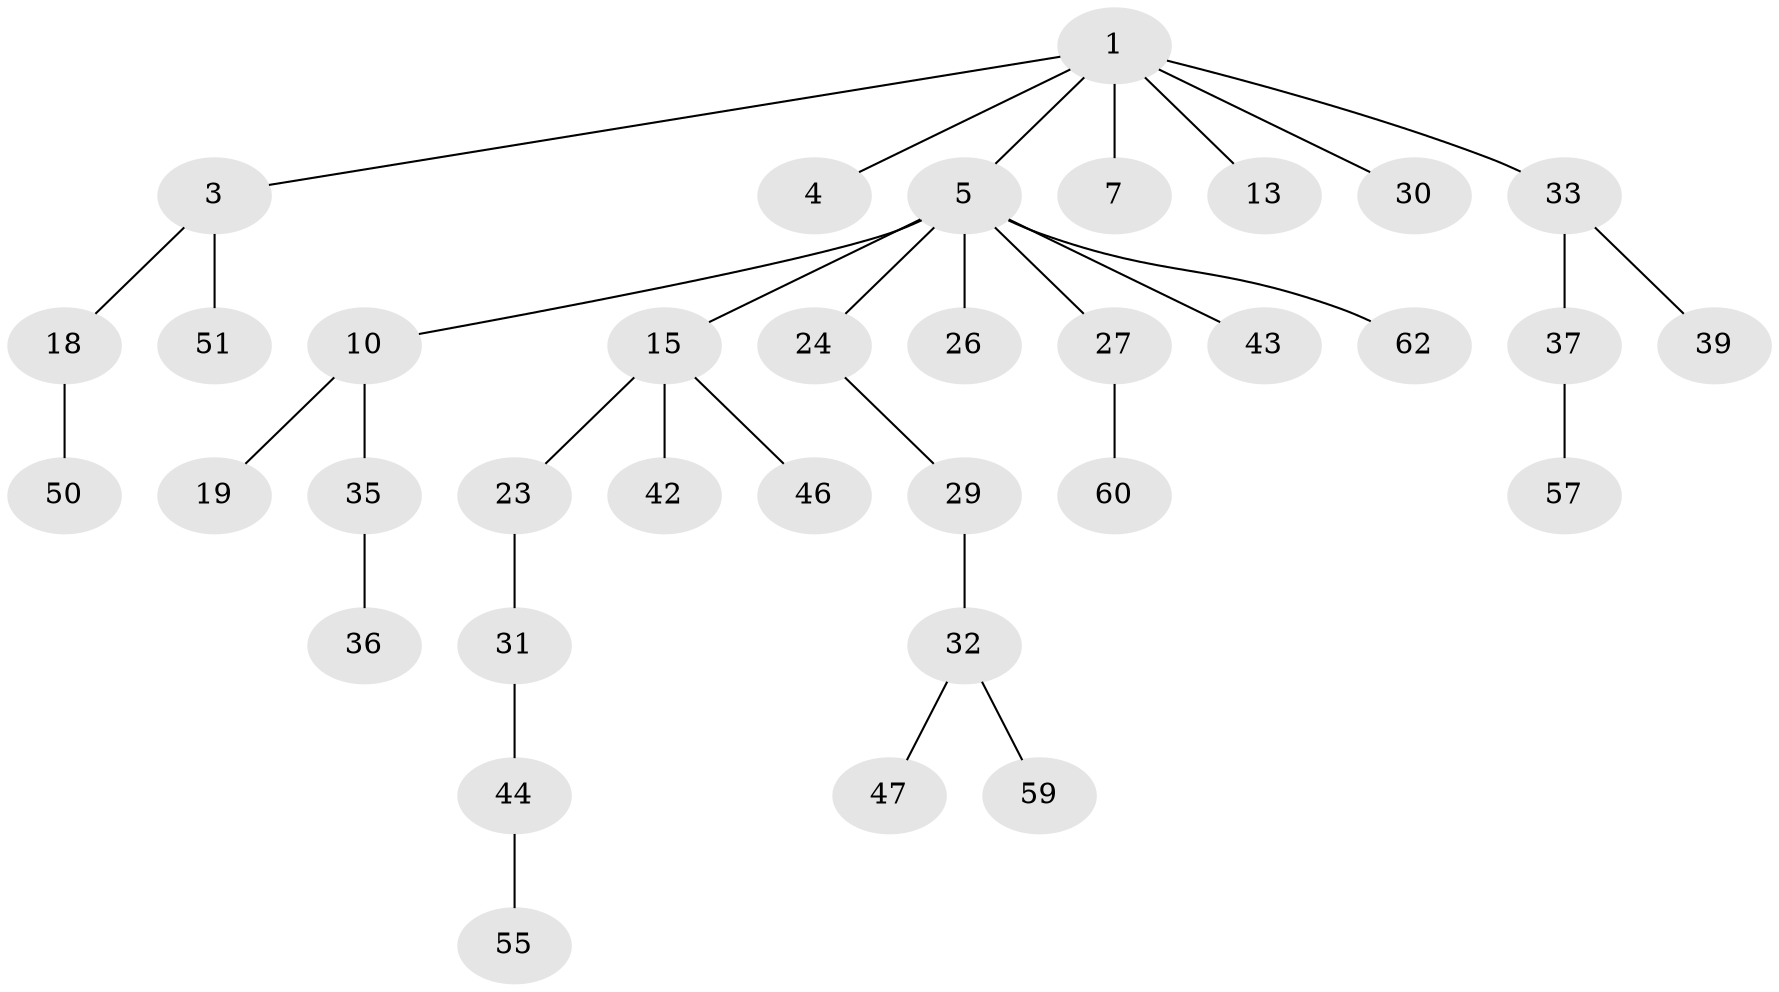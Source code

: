// original degree distribution, {3: 0.19718309859154928, 6: 0.028169014084507043, 2: 0.22535211267605634, 5: 0.04225352112676056, 4: 0.014084507042253521, 1: 0.49295774647887325}
// Generated by graph-tools (version 1.1) at 2025/19/03/04/25 18:19:20]
// undirected, 35 vertices, 34 edges
graph export_dot {
graph [start="1"]
  node [color=gray90,style=filled];
  1 [super="+2+6+8"];
  3;
  4 [super="+45"];
  5 [super="+16+9"];
  7 [super="+49+21"];
  10 [super="+22+14+53"];
  13 [super="+67"];
  15;
  18 [super="+58+25"];
  19 [super="+61"];
  23;
  24 [super="+48"];
  26;
  27;
  29;
  30;
  31 [super="+69"];
  32;
  33;
  35;
  36;
  37;
  39 [super="+56+70"];
  42;
  43 [super="+52+71"];
  44;
  46;
  47;
  50;
  51 [super="+63"];
  55;
  57;
  59;
  60;
  62;
  1 -- 3;
  1 -- 4;
  1 -- 5;
  1 -- 7;
  1 -- 30;
  1 -- 13;
  1 -- 33;
  3 -- 18;
  3 -- 51;
  5 -- 10;
  5 -- 15;
  5 -- 26;
  5 -- 62;
  5 -- 24;
  5 -- 27;
  5 -- 43;
  10 -- 19;
  10 -- 35;
  15 -- 23;
  15 -- 42;
  15 -- 46;
  18 -- 50;
  23 -- 31;
  24 -- 29;
  27 -- 60;
  29 -- 32;
  31 -- 44;
  32 -- 47;
  32 -- 59;
  33 -- 37;
  33 -- 39;
  35 -- 36;
  37 -- 57;
  44 -- 55;
}
